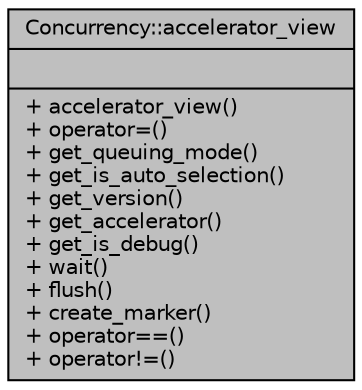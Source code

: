 digraph "Concurrency::accelerator_view"
{
  edge [fontname="Helvetica",fontsize="10",labelfontname="Helvetica",labelfontsize="10"];
  node [fontname="Helvetica",fontsize="10",shape=record];
  Node1 [label="{Concurrency::accelerator_view\n||+ accelerator_view()\l+ operator=()\l+ get_queuing_mode()\l+ get_is_auto_selection()\l+ get_version()\l+ get_accelerator()\l+ get_is_debug()\l+ wait()\l+ flush()\l+ create_marker()\l+ operator==()\l+ operator!=()\l}",height=0.2,width=0.4,color="black", fillcolor="grey75", style="filled", fontcolor="black"];
}
